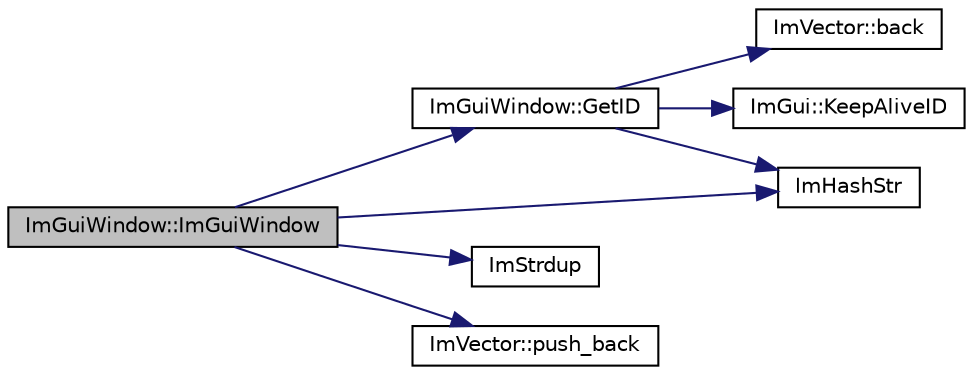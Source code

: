 digraph "ImGuiWindow::ImGuiWindow"
{
 // LATEX_PDF_SIZE
  edge [fontname="Helvetica",fontsize="10",labelfontname="Helvetica",labelfontsize="10"];
  node [fontname="Helvetica",fontsize="10",shape=record];
  rankdir="LR";
  Node1 [label="ImGuiWindow::ImGuiWindow",height=0.2,width=0.4,color="black", fillcolor="grey75", style="filled", fontcolor="black",tooltip=" "];
  Node1 -> Node2 [color="midnightblue",fontsize="10",style="solid"];
  Node2 [label="ImGuiWindow::GetID",height=0.2,width=0.4,color="black", fillcolor="white", style="filled",URL="$struct_im_gui_window.html#a66400a63bc0b54d7d29e08d1b1b1a42b",tooltip=" "];
  Node2 -> Node3 [color="midnightblue",fontsize="10",style="solid"];
  Node3 [label="ImVector::back",height=0.2,width=0.4,color="black", fillcolor="white", style="filled",URL="$struct_im_vector.html#a6da15f3c402099ed57078835ab942f8e",tooltip=" "];
  Node2 -> Node4 [color="midnightblue",fontsize="10",style="solid"];
  Node4 [label="ImHashStr",height=0.2,width=0.4,color="black", fillcolor="white", style="filled",URL="$imgui_8cpp.html#acd1b12694d0365b516bf7373f182eeee",tooltip=" "];
  Node2 -> Node5 [color="midnightblue",fontsize="10",style="solid"];
  Node5 [label="ImGui::KeepAliveID",height=0.2,width=0.4,color="black", fillcolor="white", style="filled",URL="$namespace_im_gui.html#a85a245c78a9f7c351636bdad6e60c488",tooltip=" "];
  Node1 -> Node4 [color="midnightblue",fontsize="10",style="solid"];
  Node1 -> Node6 [color="midnightblue",fontsize="10",style="solid"];
  Node6 [label="ImStrdup",height=0.2,width=0.4,color="black", fillcolor="white", style="filled",URL="$imgui_8cpp.html#a079f29569de5779052f1fbf3dd283e0f",tooltip=" "];
  Node1 -> Node7 [color="midnightblue",fontsize="10",style="solid"];
  Node7 [label="ImVector::push_back",height=0.2,width=0.4,color="black", fillcolor="white", style="filled",URL="$struct_im_vector.html#aab5df48e0711a48bd12f3206e08c4108",tooltip=" "];
}
